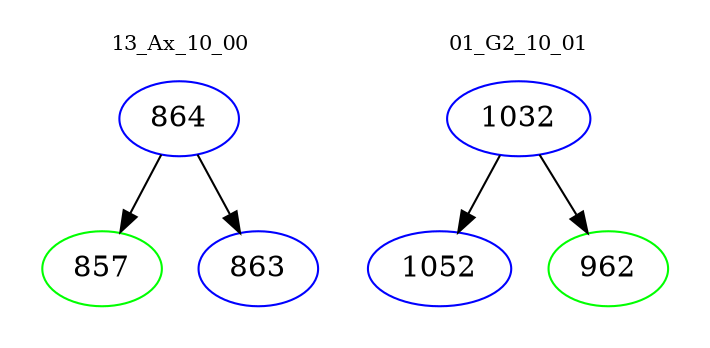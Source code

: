 digraph{
subgraph cluster_0 {
color = white
label = "13_Ax_10_00";
fontsize=10;
T0_864 [label="864", color="blue"]
T0_864 -> T0_857 [color="black"]
T0_857 [label="857", color="green"]
T0_864 -> T0_863 [color="black"]
T0_863 [label="863", color="blue"]
}
subgraph cluster_1 {
color = white
label = "01_G2_10_01";
fontsize=10;
T1_1032 [label="1032", color="blue"]
T1_1032 -> T1_1052 [color="black"]
T1_1052 [label="1052", color="blue"]
T1_1032 -> T1_962 [color="black"]
T1_962 [label="962", color="green"]
}
}
